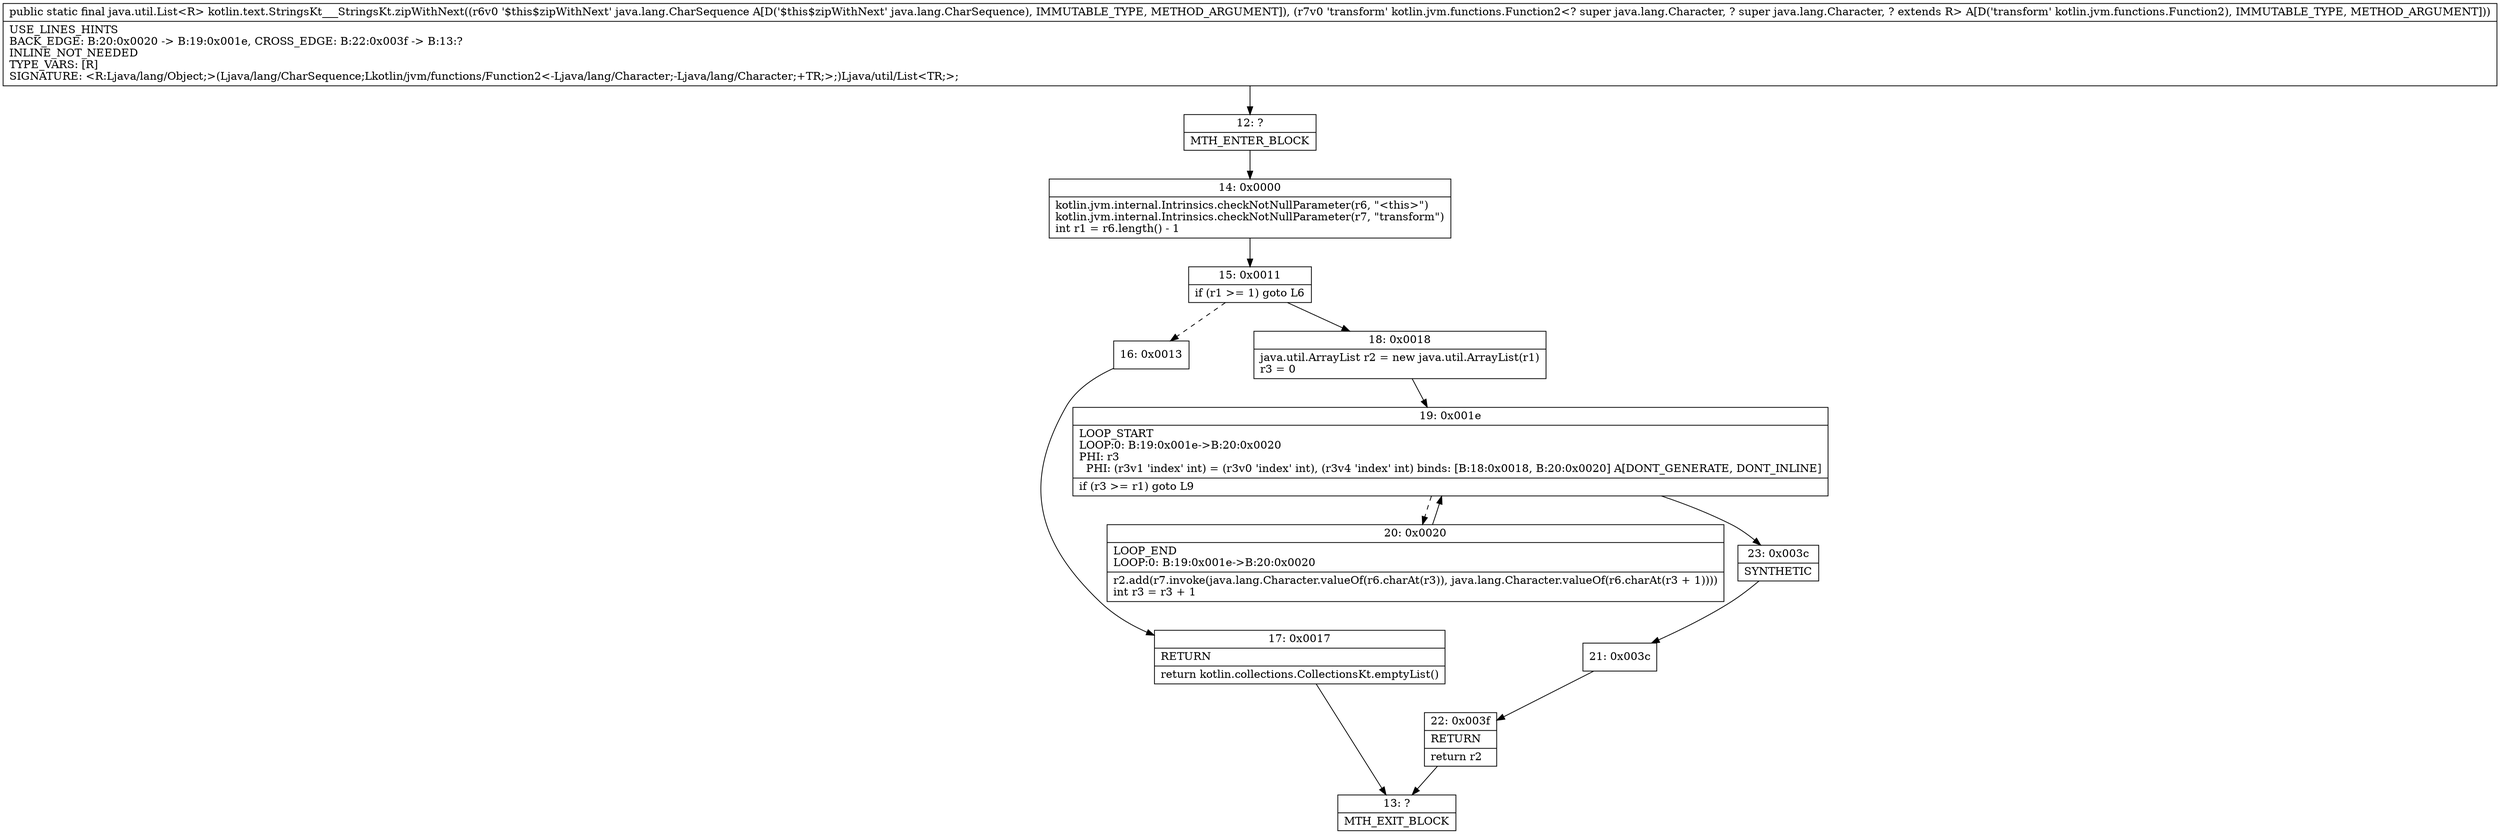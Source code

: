 digraph "CFG forkotlin.text.StringsKt___StringsKt.zipWithNext(Ljava\/lang\/CharSequence;Lkotlin\/jvm\/functions\/Function2;)Ljava\/util\/List;" {
Node_12 [shape=record,label="{12\:\ ?|MTH_ENTER_BLOCK\l}"];
Node_14 [shape=record,label="{14\:\ 0x0000|kotlin.jvm.internal.Intrinsics.checkNotNullParameter(r6, \"\<this\>\")\lkotlin.jvm.internal.Intrinsics.checkNotNullParameter(r7, \"transform\")\lint r1 = r6.length() \- 1\l}"];
Node_15 [shape=record,label="{15\:\ 0x0011|if (r1 \>= 1) goto L6\l}"];
Node_16 [shape=record,label="{16\:\ 0x0013}"];
Node_17 [shape=record,label="{17\:\ 0x0017|RETURN\l|return kotlin.collections.CollectionsKt.emptyList()\l}"];
Node_13 [shape=record,label="{13\:\ ?|MTH_EXIT_BLOCK\l}"];
Node_18 [shape=record,label="{18\:\ 0x0018|java.util.ArrayList r2 = new java.util.ArrayList(r1)\lr3 = 0\l}"];
Node_19 [shape=record,label="{19\:\ 0x001e|LOOP_START\lLOOP:0: B:19:0x001e\-\>B:20:0x0020\lPHI: r3 \l  PHI: (r3v1 'index' int) = (r3v0 'index' int), (r3v4 'index' int) binds: [B:18:0x0018, B:20:0x0020] A[DONT_GENERATE, DONT_INLINE]\l|if (r3 \>= r1) goto L9\l}"];
Node_20 [shape=record,label="{20\:\ 0x0020|LOOP_END\lLOOP:0: B:19:0x001e\-\>B:20:0x0020\l|r2.add(r7.invoke(java.lang.Character.valueOf(r6.charAt(r3)), java.lang.Character.valueOf(r6.charAt(r3 + 1))))\lint r3 = r3 + 1\l}"];
Node_23 [shape=record,label="{23\:\ 0x003c|SYNTHETIC\l}"];
Node_21 [shape=record,label="{21\:\ 0x003c}"];
Node_22 [shape=record,label="{22\:\ 0x003f|RETURN\l|return r2\l}"];
MethodNode[shape=record,label="{public static final java.util.List\<R\> kotlin.text.StringsKt___StringsKt.zipWithNext((r6v0 '$this$zipWithNext' java.lang.CharSequence A[D('$this$zipWithNext' java.lang.CharSequence), IMMUTABLE_TYPE, METHOD_ARGUMENT]), (r7v0 'transform' kotlin.jvm.functions.Function2\<? super java.lang.Character, ? super java.lang.Character, ? extends R\> A[D('transform' kotlin.jvm.functions.Function2), IMMUTABLE_TYPE, METHOD_ARGUMENT]))  | USE_LINES_HINTS\lBACK_EDGE: B:20:0x0020 \-\> B:19:0x001e, CROSS_EDGE: B:22:0x003f \-\> B:13:?\lINLINE_NOT_NEEDED\lTYPE_VARS: [R]\lSIGNATURE: \<R:Ljava\/lang\/Object;\>(Ljava\/lang\/CharSequence;Lkotlin\/jvm\/functions\/Function2\<\-Ljava\/lang\/Character;\-Ljava\/lang\/Character;+TR;\>;)Ljava\/util\/List\<TR;\>;\l}"];
MethodNode -> Node_12;Node_12 -> Node_14;
Node_14 -> Node_15;
Node_15 -> Node_16[style=dashed];
Node_15 -> Node_18;
Node_16 -> Node_17;
Node_17 -> Node_13;
Node_18 -> Node_19;
Node_19 -> Node_20[style=dashed];
Node_19 -> Node_23;
Node_20 -> Node_19;
Node_23 -> Node_21;
Node_21 -> Node_22;
Node_22 -> Node_13;
}


